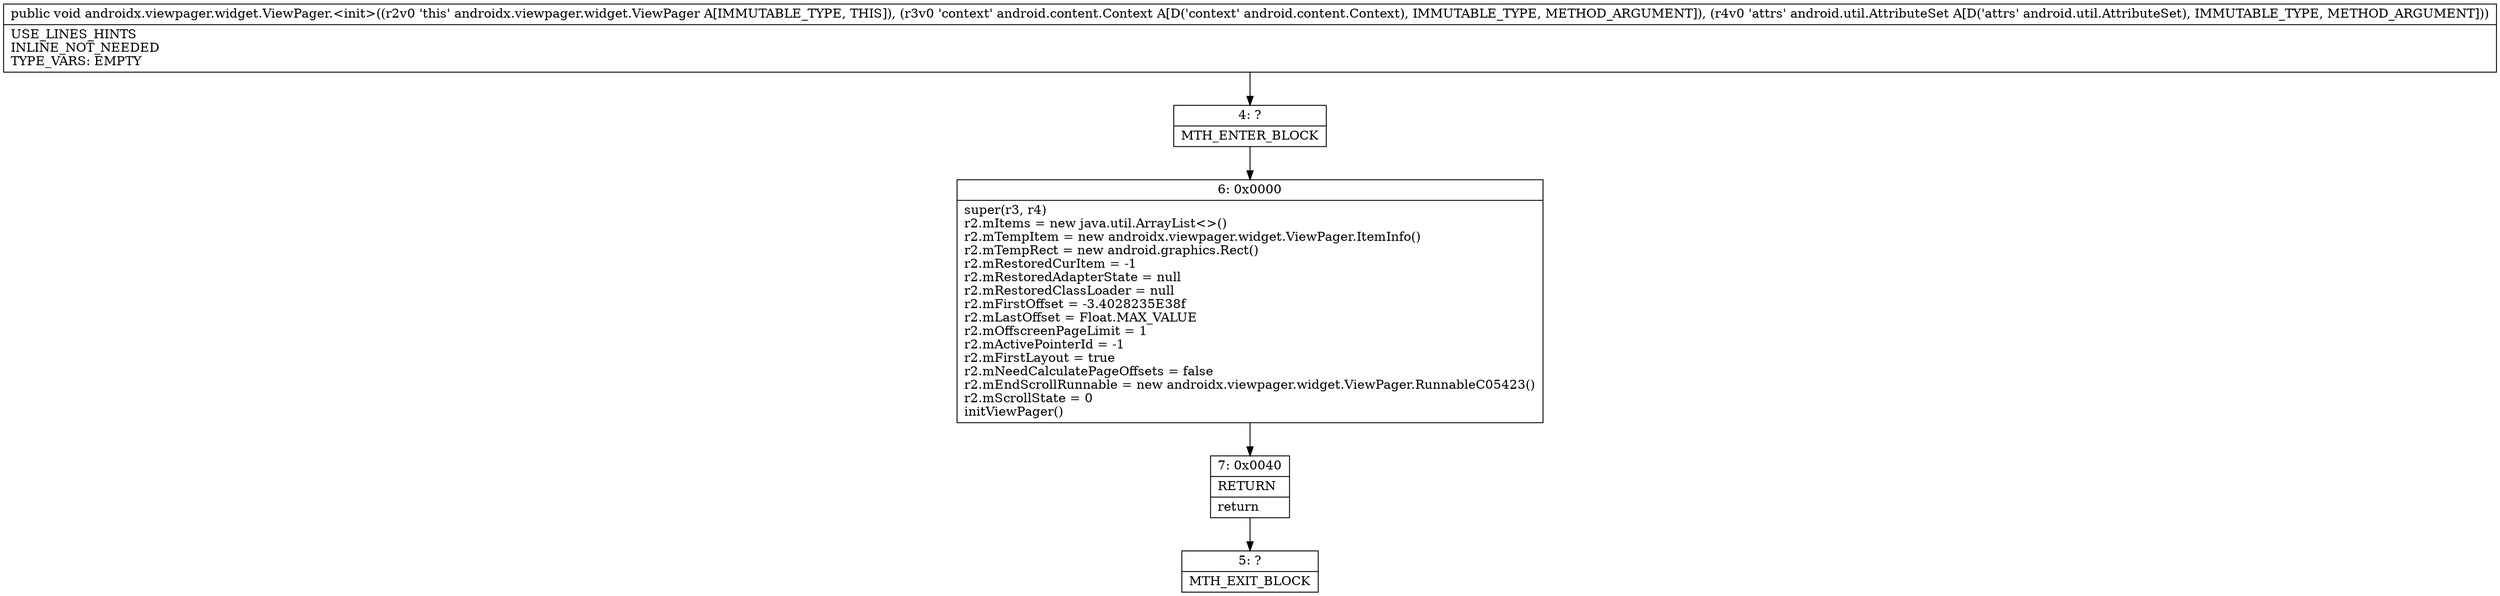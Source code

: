 digraph "CFG forandroidx.viewpager.widget.ViewPager.\<init\>(Landroid\/content\/Context;Landroid\/util\/AttributeSet;)V" {
Node_4 [shape=record,label="{4\:\ ?|MTH_ENTER_BLOCK\l}"];
Node_6 [shape=record,label="{6\:\ 0x0000|super(r3, r4)\lr2.mItems = new java.util.ArrayList\<\>()\lr2.mTempItem = new androidx.viewpager.widget.ViewPager.ItemInfo()\lr2.mTempRect = new android.graphics.Rect()\lr2.mRestoredCurItem = \-1\lr2.mRestoredAdapterState = null\lr2.mRestoredClassLoader = null\lr2.mFirstOffset = \-3.4028235E38f\lr2.mLastOffset = Float.MAX_VALUE\lr2.mOffscreenPageLimit = 1\lr2.mActivePointerId = \-1\lr2.mFirstLayout = true\lr2.mNeedCalculatePageOffsets = false\lr2.mEndScrollRunnable = new androidx.viewpager.widget.ViewPager.RunnableC05423()\lr2.mScrollState = 0\linitViewPager()\l}"];
Node_7 [shape=record,label="{7\:\ 0x0040|RETURN\l|return\l}"];
Node_5 [shape=record,label="{5\:\ ?|MTH_EXIT_BLOCK\l}"];
MethodNode[shape=record,label="{public void androidx.viewpager.widget.ViewPager.\<init\>((r2v0 'this' androidx.viewpager.widget.ViewPager A[IMMUTABLE_TYPE, THIS]), (r3v0 'context' android.content.Context A[D('context' android.content.Context), IMMUTABLE_TYPE, METHOD_ARGUMENT]), (r4v0 'attrs' android.util.AttributeSet A[D('attrs' android.util.AttributeSet), IMMUTABLE_TYPE, METHOD_ARGUMENT]))  | USE_LINES_HINTS\lINLINE_NOT_NEEDED\lTYPE_VARS: EMPTY\l}"];
MethodNode -> Node_4;Node_4 -> Node_6;
Node_6 -> Node_7;
Node_7 -> Node_5;
}

